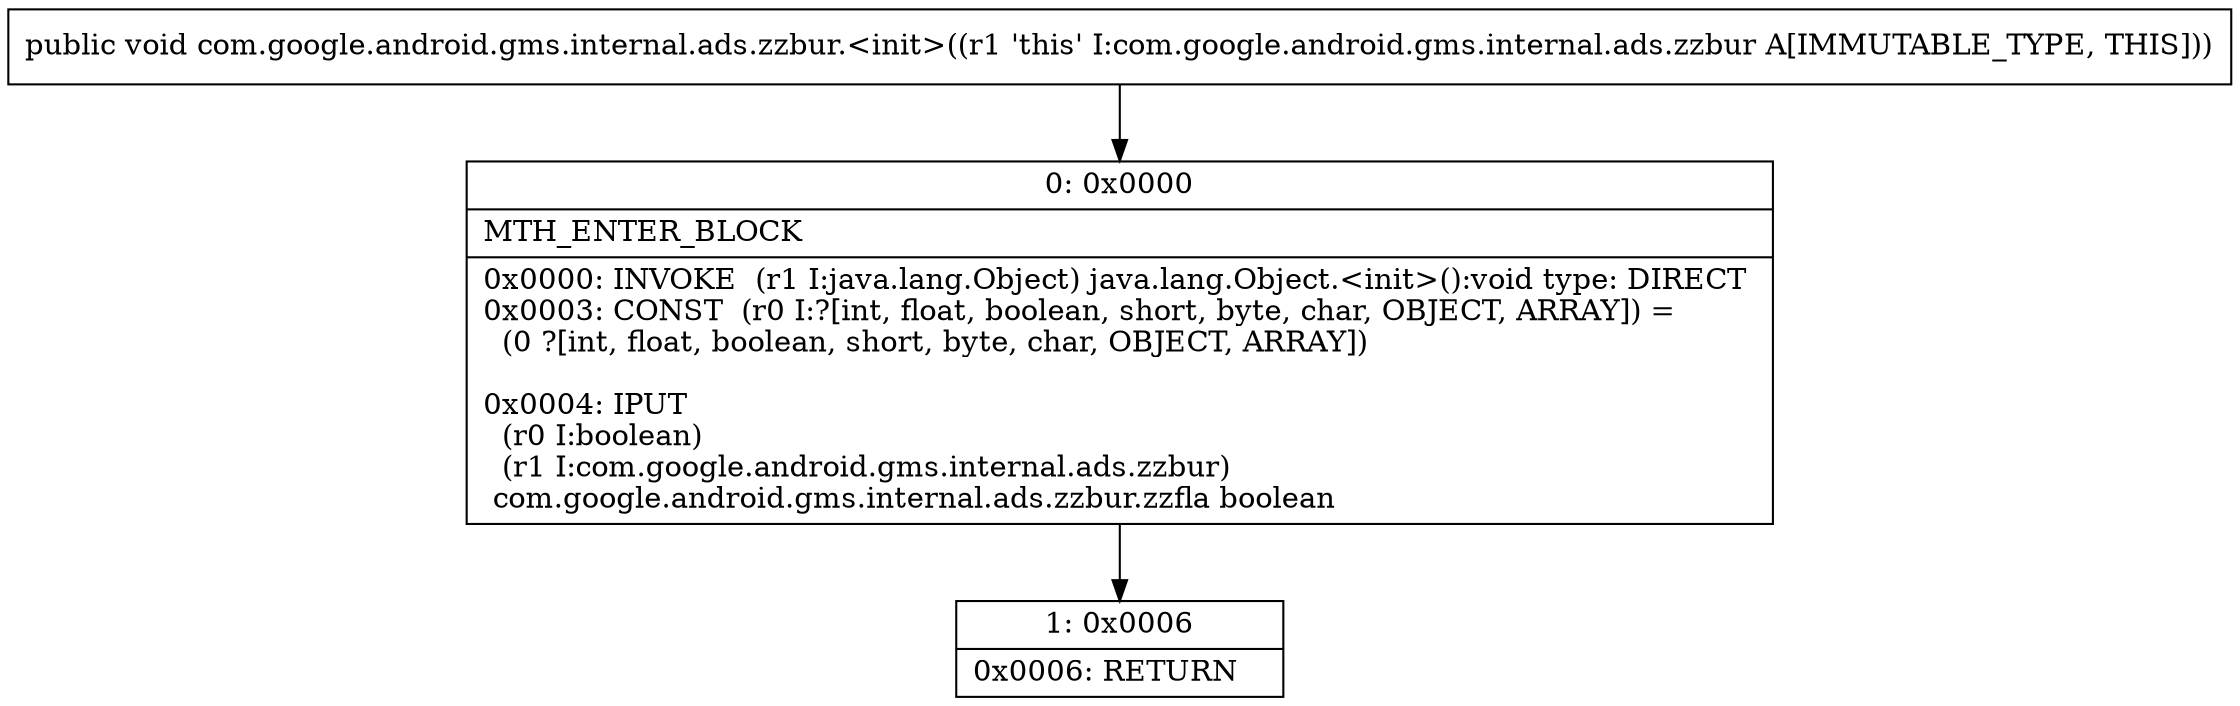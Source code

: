 digraph "CFG forcom.google.android.gms.internal.ads.zzbur.\<init\>()V" {
Node_0 [shape=record,label="{0\:\ 0x0000|MTH_ENTER_BLOCK\l|0x0000: INVOKE  (r1 I:java.lang.Object) java.lang.Object.\<init\>():void type: DIRECT \l0x0003: CONST  (r0 I:?[int, float, boolean, short, byte, char, OBJECT, ARRAY]) = \l  (0 ?[int, float, boolean, short, byte, char, OBJECT, ARRAY])\l \l0x0004: IPUT  \l  (r0 I:boolean)\l  (r1 I:com.google.android.gms.internal.ads.zzbur)\l com.google.android.gms.internal.ads.zzbur.zzfla boolean \l}"];
Node_1 [shape=record,label="{1\:\ 0x0006|0x0006: RETURN   \l}"];
MethodNode[shape=record,label="{public void com.google.android.gms.internal.ads.zzbur.\<init\>((r1 'this' I:com.google.android.gms.internal.ads.zzbur A[IMMUTABLE_TYPE, THIS])) }"];
MethodNode -> Node_0;
Node_0 -> Node_1;
}

